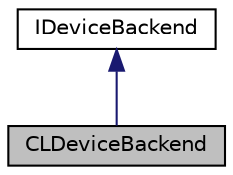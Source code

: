 digraph "CLDeviceBackend"
{
 // LATEX_PDF_SIZE
  edge [fontname="Helvetica",fontsize="10",labelfontname="Helvetica",labelfontsize="10"];
  node [fontname="Helvetica",fontsize="10",shape=record];
  Node1 [label="CLDeviceBackend",height=0.2,width=0.4,color="black", fillcolor="grey75", style="filled", fontcolor="black",tooltip="OpenCL device backend."];
  Node2 -> Node1 [dir="back",color="midnightblue",fontsize="10",style="solid",fontname="Helvetica"];
  Node2 [label="IDeviceBackend",height=0.2,width=0.4,color="black", fillcolor="white", style="filled",URL="$classarm__compute_1_1graph_1_1backends_1_1_i_device_backend.xhtml",tooltip="Device backend interface."];
}
